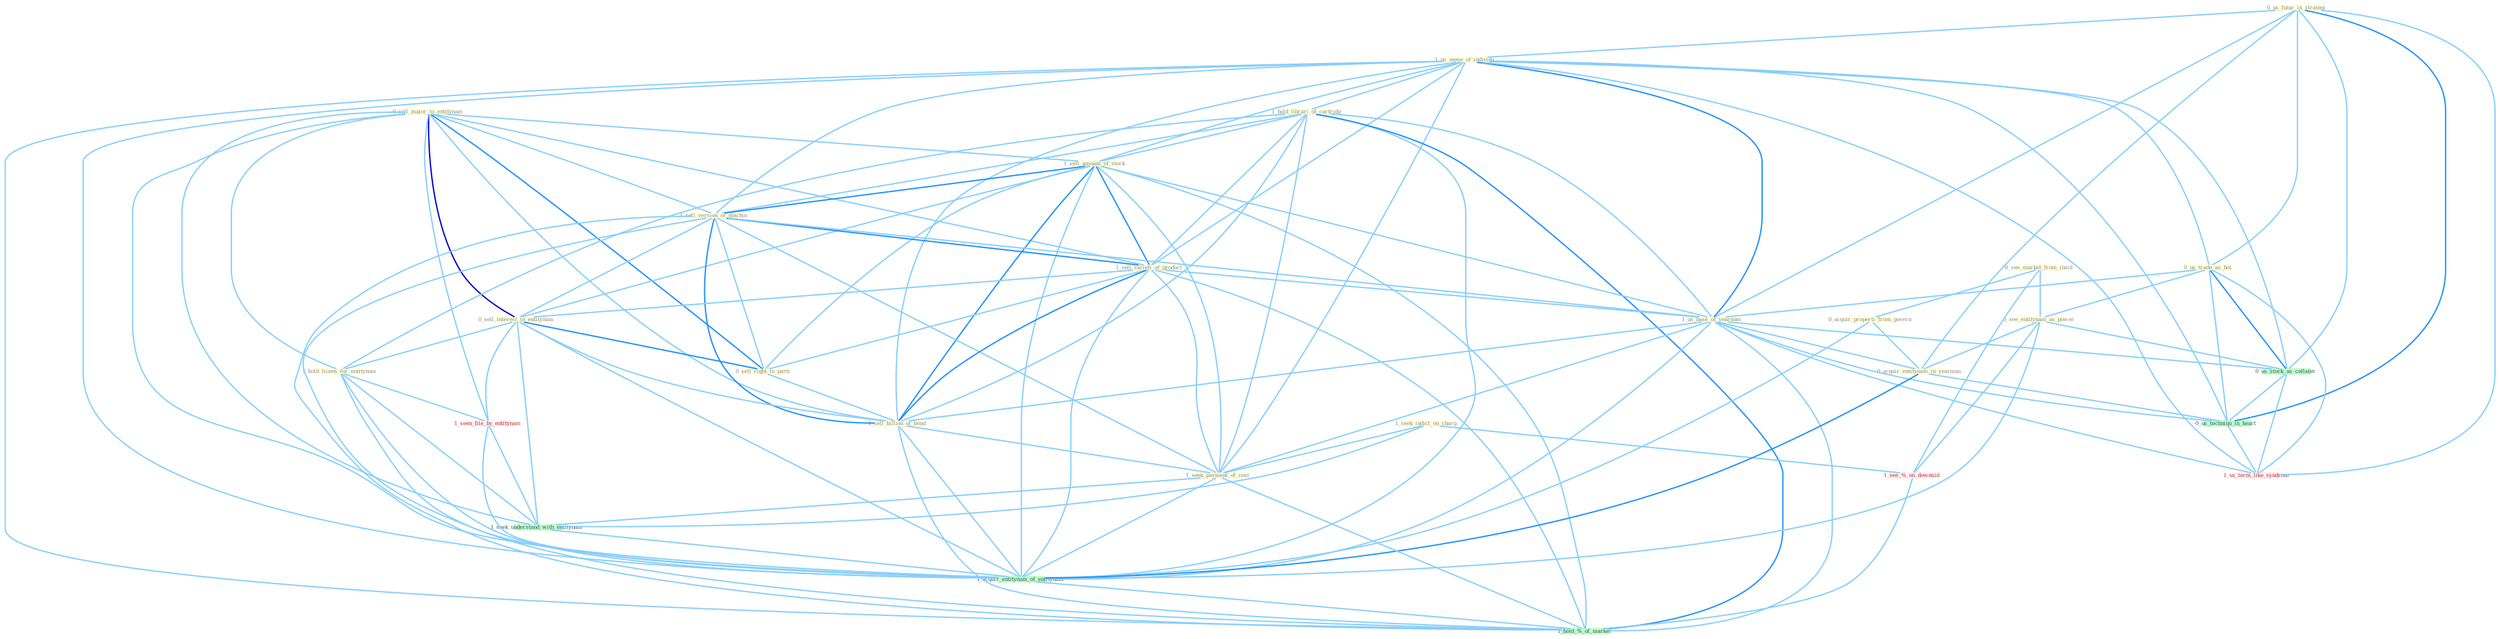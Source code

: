 Graph G{ 
    node
    [shape=polygon,style=filled,width=.5,height=.06,color="#BDFCC9",fixedsize=true,fontsize=4,
    fontcolor="#2f4f4f"];
    {node
    [color="#ffffe0", fontcolor="#8b7d6b"] "0_sell_major_to_entitynam " "0_us_futur_in_strategi " "1_us_name_of_individu " "0_us_trade_as_boi " "0_see_market_from_insid " "1_hold_librari_of_cartridg " "0_acquir_properti_from_govern " "1_sell_amount_of_stock " "0_see_entitynam_as_power " "1_sell_version_of_machin " "1_sell_varieti_of_product " "1_us_base_of_yearnum " "0_sell_interest_to_entitynam " "1_seek_indict_on_charg " "0_sell_right_to_parti " "0_acquir_entitynam_in_yearnum " "1_hold_licens_for_entitynam " "1_sell_billion_of_bond " "1_seek_payment_of_cost "}
{node [color="#fff0f5", fontcolor="#b22222"] "1_seen_file_by_entitynam " "1_see_%_on_downsid " "1_us_term_like_syndrom "}
edge [color="#B0E2FF"];

	"0_sell_major_to_entitynam " -- "1_sell_amount_of_stock " [w="1", color="#87cefa" ];
	"0_sell_major_to_entitynam " -- "1_sell_version_of_machin " [w="1", color="#87cefa" ];
	"0_sell_major_to_entitynam " -- "1_sell_varieti_of_product " [w="1", color="#87cefa" ];
	"0_sell_major_to_entitynam " -- "0_sell_interest_to_entitynam " [w="3", color="#0000cd" , len=0.6];
	"0_sell_major_to_entitynam " -- "0_sell_right_to_parti " [w="2", color="#1e90ff" , len=0.8];
	"0_sell_major_to_entitynam " -- "1_hold_licens_for_entitynam " [w="1", color="#87cefa" ];
	"0_sell_major_to_entitynam " -- "1_sell_billion_of_bond " [w="1", color="#87cefa" ];
	"0_sell_major_to_entitynam " -- "1_seen_file_by_entitynam " [w="1", color="#87cefa" ];
	"0_sell_major_to_entitynam " -- "1_seek_understand_with_entitynam " [w="1", color="#87cefa" ];
	"0_sell_major_to_entitynam " -- "1_acquir_entitynam_of_entitynam " [w="1", color="#87cefa" ];
	"0_us_futur_in_strategi " -- "1_us_name_of_individu " [w="1", color="#87cefa" ];
	"0_us_futur_in_strategi " -- "0_us_trade_as_boi " [w="1", color="#87cefa" ];
	"0_us_futur_in_strategi " -- "1_us_base_of_yearnum " [w="1", color="#87cefa" ];
	"0_us_futur_in_strategi " -- "0_acquir_entitynam_in_yearnum " [w="1", color="#87cefa" ];
	"0_us_futur_in_strategi " -- "0_us_stock_as_collater " [w="1", color="#87cefa" ];
	"0_us_futur_in_strategi " -- "0_us_techniqu_in_heart " [w="2", color="#1e90ff" , len=0.8];
	"0_us_futur_in_strategi " -- "1_us_term_like_syndrom " [w="1", color="#87cefa" ];
	"1_us_name_of_individu " -- "0_us_trade_as_boi " [w="1", color="#87cefa" ];
	"1_us_name_of_individu " -- "1_hold_librari_of_cartridg " [w="1", color="#87cefa" ];
	"1_us_name_of_individu " -- "1_sell_amount_of_stock " [w="1", color="#87cefa" ];
	"1_us_name_of_individu " -- "1_sell_version_of_machin " [w="1", color="#87cefa" ];
	"1_us_name_of_individu " -- "1_sell_varieti_of_product " [w="1", color="#87cefa" ];
	"1_us_name_of_individu " -- "1_us_base_of_yearnum " [w="2", color="#1e90ff" , len=0.8];
	"1_us_name_of_individu " -- "1_sell_billion_of_bond " [w="1", color="#87cefa" ];
	"1_us_name_of_individu " -- "1_seek_payment_of_cost " [w="1", color="#87cefa" ];
	"1_us_name_of_individu " -- "0_us_stock_as_collater " [w="1", color="#87cefa" ];
	"1_us_name_of_individu " -- "1_acquir_entitynam_of_entitynam " [w="1", color="#87cefa" ];
	"1_us_name_of_individu " -- "0_us_techniqu_in_heart " [w="1", color="#87cefa" ];
	"1_us_name_of_individu " -- "1_us_term_like_syndrom " [w="1", color="#87cefa" ];
	"1_us_name_of_individu " -- "1_hold_%_of_market " [w="1", color="#87cefa" ];
	"0_us_trade_as_boi " -- "0_see_entitynam_as_power " [w="1", color="#87cefa" ];
	"0_us_trade_as_boi " -- "1_us_base_of_yearnum " [w="1", color="#87cefa" ];
	"0_us_trade_as_boi " -- "0_us_stock_as_collater " [w="2", color="#1e90ff" , len=0.8];
	"0_us_trade_as_boi " -- "0_us_techniqu_in_heart " [w="1", color="#87cefa" ];
	"0_us_trade_as_boi " -- "1_us_term_like_syndrom " [w="1", color="#87cefa" ];
	"0_see_market_from_insid " -- "0_acquir_properti_from_govern " [w="1", color="#87cefa" ];
	"0_see_market_from_insid " -- "0_see_entitynam_as_power " [w="1", color="#87cefa" ];
	"0_see_market_from_insid " -- "1_see_%_on_downsid " [w="1", color="#87cefa" ];
	"1_hold_librari_of_cartridg " -- "1_sell_amount_of_stock " [w="1", color="#87cefa" ];
	"1_hold_librari_of_cartridg " -- "1_sell_version_of_machin " [w="1", color="#87cefa" ];
	"1_hold_librari_of_cartridg " -- "1_sell_varieti_of_product " [w="1", color="#87cefa" ];
	"1_hold_librari_of_cartridg " -- "1_us_base_of_yearnum " [w="1", color="#87cefa" ];
	"1_hold_librari_of_cartridg " -- "1_hold_licens_for_entitynam " [w="1", color="#87cefa" ];
	"1_hold_librari_of_cartridg " -- "1_sell_billion_of_bond " [w="1", color="#87cefa" ];
	"1_hold_librari_of_cartridg " -- "1_seek_payment_of_cost " [w="1", color="#87cefa" ];
	"1_hold_librari_of_cartridg " -- "1_acquir_entitynam_of_entitynam " [w="1", color="#87cefa" ];
	"1_hold_librari_of_cartridg " -- "1_hold_%_of_market " [w="2", color="#1e90ff" , len=0.8];
	"0_acquir_properti_from_govern " -- "0_acquir_entitynam_in_yearnum " [w="1", color="#87cefa" ];
	"0_acquir_properti_from_govern " -- "1_acquir_entitynam_of_entitynam " [w="1", color="#87cefa" ];
	"1_sell_amount_of_stock " -- "1_sell_version_of_machin " [w="2", color="#1e90ff" , len=0.8];
	"1_sell_amount_of_stock " -- "1_sell_varieti_of_product " [w="2", color="#1e90ff" , len=0.8];
	"1_sell_amount_of_stock " -- "1_us_base_of_yearnum " [w="1", color="#87cefa" ];
	"1_sell_amount_of_stock " -- "0_sell_interest_to_entitynam " [w="1", color="#87cefa" ];
	"1_sell_amount_of_stock " -- "0_sell_right_to_parti " [w="1", color="#87cefa" ];
	"1_sell_amount_of_stock " -- "1_sell_billion_of_bond " [w="2", color="#1e90ff" , len=0.8];
	"1_sell_amount_of_stock " -- "1_seek_payment_of_cost " [w="1", color="#87cefa" ];
	"1_sell_amount_of_stock " -- "1_acquir_entitynam_of_entitynam " [w="1", color="#87cefa" ];
	"1_sell_amount_of_stock " -- "1_hold_%_of_market " [w="1", color="#87cefa" ];
	"0_see_entitynam_as_power " -- "0_acquir_entitynam_in_yearnum " [w="1", color="#87cefa" ];
	"0_see_entitynam_as_power " -- "0_us_stock_as_collater " [w="1", color="#87cefa" ];
	"0_see_entitynam_as_power " -- "1_acquir_entitynam_of_entitynam " [w="1", color="#87cefa" ];
	"0_see_entitynam_as_power " -- "1_see_%_on_downsid " [w="1", color="#87cefa" ];
	"1_sell_version_of_machin " -- "1_sell_varieti_of_product " [w="2", color="#1e90ff" , len=0.8];
	"1_sell_version_of_machin " -- "1_us_base_of_yearnum " [w="1", color="#87cefa" ];
	"1_sell_version_of_machin " -- "0_sell_interest_to_entitynam " [w="1", color="#87cefa" ];
	"1_sell_version_of_machin " -- "0_sell_right_to_parti " [w="1", color="#87cefa" ];
	"1_sell_version_of_machin " -- "1_sell_billion_of_bond " [w="2", color="#1e90ff" , len=0.8];
	"1_sell_version_of_machin " -- "1_seek_payment_of_cost " [w="1", color="#87cefa" ];
	"1_sell_version_of_machin " -- "1_acquir_entitynam_of_entitynam " [w="1", color="#87cefa" ];
	"1_sell_version_of_machin " -- "1_hold_%_of_market " [w="1", color="#87cefa" ];
	"1_sell_varieti_of_product " -- "1_us_base_of_yearnum " [w="1", color="#87cefa" ];
	"1_sell_varieti_of_product " -- "0_sell_interest_to_entitynam " [w="1", color="#87cefa" ];
	"1_sell_varieti_of_product " -- "0_sell_right_to_parti " [w="1", color="#87cefa" ];
	"1_sell_varieti_of_product " -- "1_sell_billion_of_bond " [w="2", color="#1e90ff" , len=0.8];
	"1_sell_varieti_of_product " -- "1_seek_payment_of_cost " [w="1", color="#87cefa" ];
	"1_sell_varieti_of_product " -- "1_acquir_entitynam_of_entitynam " [w="1", color="#87cefa" ];
	"1_sell_varieti_of_product " -- "1_hold_%_of_market " [w="1", color="#87cefa" ];
	"1_us_base_of_yearnum " -- "0_acquir_entitynam_in_yearnum " [w="1", color="#87cefa" ];
	"1_us_base_of_yearnum " -- "1_sell_billion_of_bond " [w="1", color="#87cefa" ];
	"1_us_base_of_yearnum " -- "1_seek_payment_of_cost " [w="1", color="#87cefa" ];
	"1_us_base_of_yearnum " -- "0_us_stock_as_collater " [w="1", color="#87cefa" ];
	"1_us_base_of_yearnum " -- "1_acquir_entitynam_of_entitynam " [w="1", color="#87cefa" ];
	"1_us_base_of_yearnum " -- "0_us_techniqu_in_heart " [w="1", color="#87cefa" ];
	"1_us_base_of_yearnum " -- "1_us_term_like_syndrom " [w="1", color="#87cefa" ];
	"1_us_base_of_yearnum " -- "1_hold_%_of_market " [w="1", color="#87cefa" ];
	"0_sell_interest_to_entitynam " -- "0_sell_right_to_parti " [w="2", color="#1e90ff" , len=0.8];
	"0_sell_interest_to_entitynam " -- "1_hold_licens_for_entitynam " [w="1", color="#87cefa" ];
	"0_sell_interest_to_entitynam " -- "1_sell_billion_of_bond " [w="1", color="#87cefa" ];
	"0_sell_interest_to_entitynam " -- "1_seen_file_by_entitynam " [w="1", color="#87cefa" ];
	"0_sell_interest_to_entitynam " -- "1_seek_understand_with_entitynam " [w="1", color="#87cefa" ];
	"0_sell_interest_to_entitynam " -- "1_acquir_entitynam_of_entitynam " [w="1", color="#87cefa" ];
	"1_seek_indict_on_charg " -- "1_seek_payment_of_cost " [w="1", color="#87cefa" ];
	"1_seek_indict_on_charg " -- "1_seek_understand_with_entitynam " [w="1", color="#87cefa" ];
	"1_seek_indict_on_charg " -- "1_see_%_on_downsid " [w="1", color="#87cefa" ];
	"0_sell_right_to_parti " -- "1_sell_billion_of_bond " [w="1", color="#87cefa" ];
	"0_acquir_entitynam_in_yearnum " -- "1_acquir_entitynam_of_entitynam " [w="2", color="#1e90ff" , len=0.8];
	"0_acquir_entitynam_in_yearnum " -- "0_us_techniqu_in_heart " [w="1", color="#87cefa" ];
	"1_hold_licens_for_entitynam " -- "1_seen_file_by_entitynam " [w="1", color="#87cefa" ];
	"1_hold_licens_for_entitynam " -- "1_seek_understand_with_entitynam " [w="1", color="#87cefa" ];
	"1_hold_licens_for_entitynam " -- "1_acquir_entitynam_of_entitynam " [w="1", color="#87cefa" ];
	"1_hold_licens_for_entitynam " -- "1_hold_%_of_market " [w="1", color="#87cefa" ];
	"1_sell_billion_of_bond " -- "1_seek_payment_of_cost " [w="1", color="#87cefa" ];
	"1_sell_billion_of_bond " -- "1_acquir_entitynam_of_entitynam " [w="1", color="#87cefa" ];
	"1_sell_billion_of_bond " -- "1_hold_%_of_market " [w="1", color="#87cefa" ];
	"1_seek_payment_of_cost " -- "1_seek_understand_with_entitynam " [w="1", color="#87cefa" ];
	"1_seek_payment_of_cost " -- "1_acquir_entitynam_of_entitynam " [w="1", color="#87cefa" ];
	"1_seek_payment_of_cost " -- "1_hold_%_of_market " [w="1", color="#87cefa" ];
	"1_seen_file_by_entitynam " -- "1_seek_understand_with_entitynam " [w="1", color="#87cefa" ];
	"1_seen_file_by_entitynam " -- "1_acquir_entitynam_of_entitynam " [w="1", color="#87cefa" ];
	"0_us_stock_as_collater " -- "0_us_techniqu_in_heart " [w="1", color="#87cefa" ];
	"0_us_stock_as_collater " -- "1_us_term_like_syndrom " [w="1", color="#87cefa" ];
	"1_seek_understand_with_entitynam " -- "1_acquir_entitynam_of_entitynam " [w="1", color="#87cefa" ];
	"1_acquir_entitynam_of_entitynam " -- "1_hold_%_of_market " [w="1", color="#87cefa" ];
	"0_us_techniqu_in_heart " -- "1_us_term_like_syndrom " [w="1", color="#87cefa" ];
	"1_see_%_on_downsid " -- "1_hold_%_of_market " [w="1", color="#87cefa" ];
}
